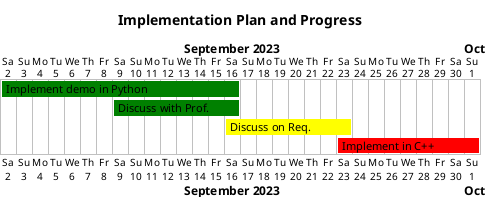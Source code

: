 @startgantt
title Implementation Plan and Progress

Project starts 2023-09-02

[Implement demo in Python] starts 2023-09-02 and ends 2023-09-16
[Discuss with Prof. ] starts 2023-09-09 and ends 2023-09-16
[Discuss on Req.] starts 2023-09-16 and ends 2023-09-23
[Implement in C++] starts 2023-09-23 and ends 2023-10-1

[Implement demo in Python] is colored in green
[Discuss with Prof. ] is colored in green
[Discuss on Req.] is colored in yellow
[Implement in C++] is colored in red

@endgantt
